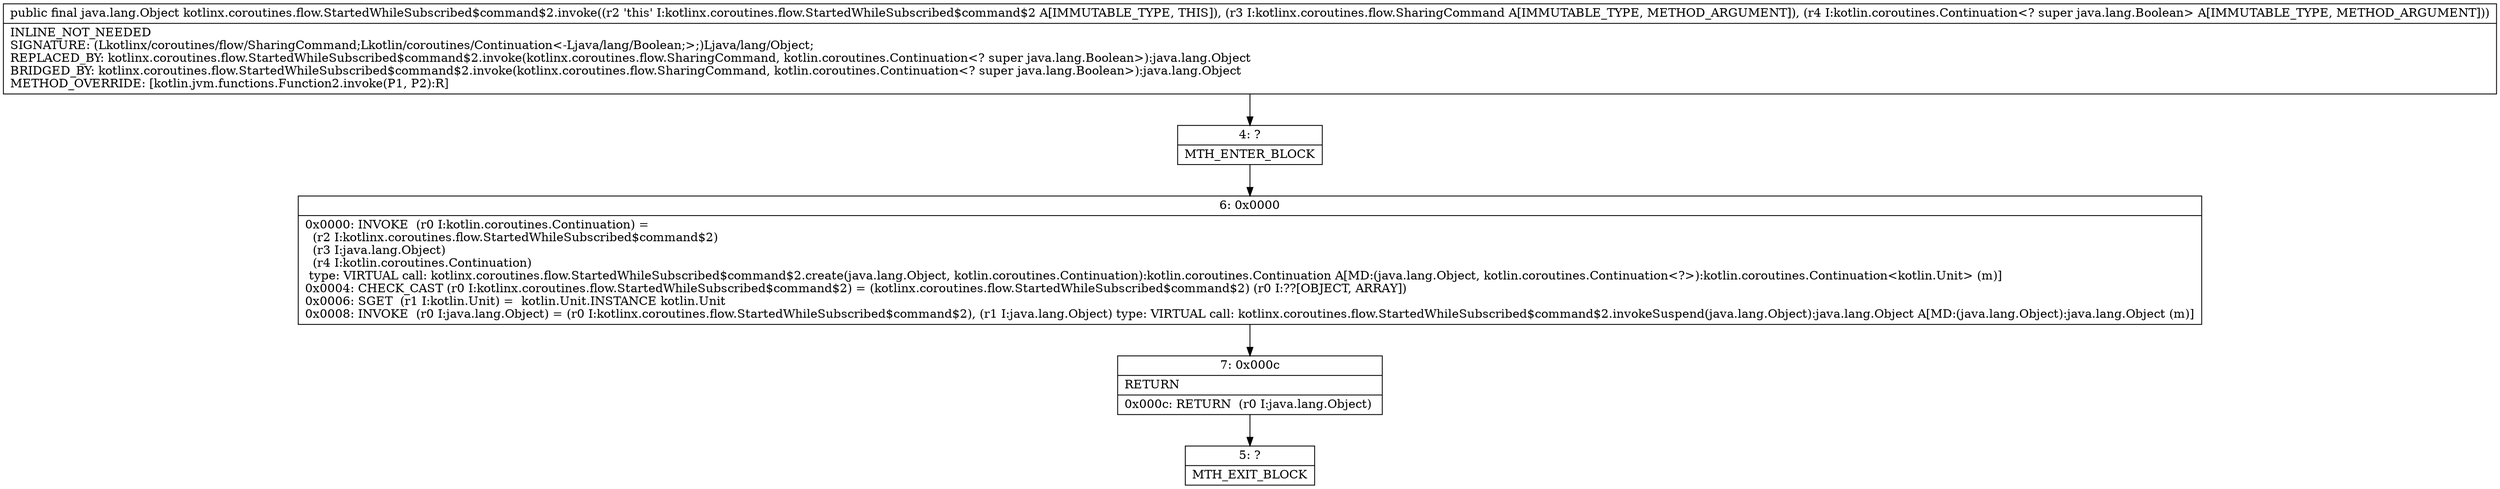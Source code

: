 digraph "CFG forkotlinx.coroutines.flow.StartedWhileSubscribed$command$2.invoke(Lkotlinx\/coroutines\/flow\/SharingCommand;Lkotlin\/coroutines\/Continuation;)Ljava\/lang\/Object;" {
Node_4 [shape=record,label="{4\:\ ?|MTH_ENTER_BLOCK\l}"];
Node_6 [shape=record,label="{6\:\ 0x0000|0x0000: INVOKE  (r0 I:kotlin.coroutines.Continuation) = \l  (r2 I:kotlinx.coroutines.flow.StartedWhileSubscribed$command$2)\l  (r3 I:java.lang.Object)\l  (r4 I:kotlin.coroutines.Continuation)\l type: VIRTUAL call: kotlinx.coroutines.flow.StartedWhileSubscribed$command$2.create(java.lang.Object, kotlin.coroutines.Continuation):kotlin.coroutines.Continuation A[MD:(java.lang.Object, kotlin.coroutines.Continuation\<?\>):kotlin.coroutines.Continuation\<kotlin.Unit\> (m)]\l0x0004: CHECK_CAST (r0 I:kotlinx.coroutines.flow.StartedWhileSubscribed$command$2) = (kotlinx.coroutines.flow.StartedWhileSubscribed$command$2) (r0 I:??[OBJECT, ARRAY]) \l0x0006: SGET  (r1 I:kotlin.Unit) =  kotlin.Unit.INSTANCE kotlin.Unit \l0x0008: INVOKE  (r0 I:java.lang.Object) = (r0 I:kotlinx.coroutines.flow.StartedWhileSubscribed$command$2), (r1 I:java.lang.Object) type: VIRTUAL call: kotlinx.coroutines.flow.StartedWhileSubscribed$command$2.invokeSuspend(java.lang.Object):java.lang.Object A[MD:(java.lang.Object):java.lang.Object (m)]\l}"];
Node_7 [shape=record,label="{7\:\ 0x000c|RETURN\l|0x000c: RETURN  (r0 I:java.lang.Object) \l}"];
Node_5 [shape=record,label="{5\:\ ?|MTH_EXIT_BLOCK\l}"];
MethodNode[shape=record,label="{public final java.lang.Object kotlinx.coroutines.flow.StartedWhileSubscribed$command$2.invoke((r2 'this' I:kotlinx.coroutines.flow.StartedWhileSubscribed$command$2 A[IMMUTABLE_TYPE, THIS]), (r3 I:kotlinx.coroutines.flow.SharingCommand A[IMMUTABLE_TYPE, METHOD_ARGUMENT]), (r4 I:kotlin.coroutines.Continuation\<? super java.lang.Boolean\> A[IMMUTABLE_TYPE, METHOD_ARGUMENT]))  | INLINE_NOT_NEEDED\lSIGNATURE: (Lkotlinx\/coroutines\/flow\/SharingCommand;Lkotlin\/coroutines\/Continuation\<\-Ljava\/lang\/Boolean;\>;)Ljava\/lang\/Object;\lREPLACED_BY: kotlinx.coroutines.flow.StartedWhileSubscribed$command$2.invoke(kotlinx.coroutines.flow.SharingCommand, kotlin.coroutines.Continuation\<? super java.lang.Boolean\>):java.lang.Object\lBRIDGED_BY: kotlinx.coroutines.flow.StartedWhileSubscribed$command$2.invoke(kotlinx.coroutines.flow.SharingCommand, kotlin.coroutines.Continuation\<? super java.lang.Boolean\>):java.lang.Object\lMETHOD_OVERRIDE: [kotlin.jvm.functions.Function2.invoke(P1, P2):R]\l}"];
MethodNode -> Node_4;Node_4 -> Node_6;
Node_6 -> Node_7;
Node_7 -> Node_5;
}

